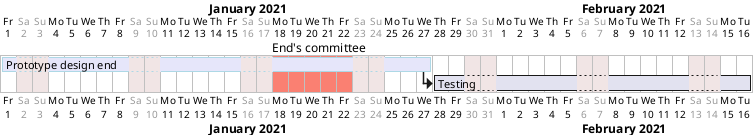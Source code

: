 @startgantt
saturday are closed
sunday are closed
Project starts the 1st of january 2021
[Prototype design end] as [TASK1] lasts 19 days
[TASK1] is colored in Lavender/LightBlue
[Testing] lasts 14 days
[TASK1]->[Testing]
2021-01-18 to 2021-01-22 are named [End's committee]
2021-01-18 to 2021-01-22 are colored in salmon
@endgantt

